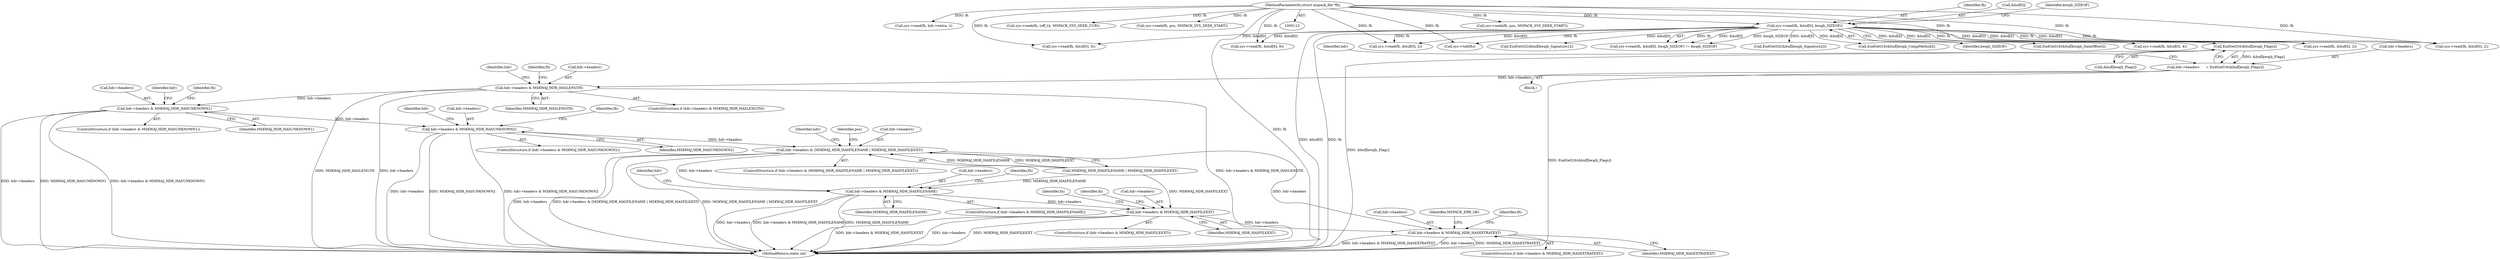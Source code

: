 digraph "0_libmspack_0b0ef9344255ff5acfac6b7af09198ac9c9756c8@array" {
"1000177" [label="(Call,EndGetI16(&buf[kwajh_Flags]))"];
"1000121" [label="(Call,sys->read(fh, &buf[0], kwajh_SIZEOF))"];
"1000114" [label="(MethodParameterIn,struct mspack_file *fh)"];
"1000173" [label="(Call,hdr->headers      = EndGetI16(&buf[kwajh_Flags]))"];
"1000203" [label="(Call,hdr->headers & MSKWAJ_HDR_HASLENGTH)"];
"1000231" [label="(Call,hdr->headers & MSKWAJ_HDR_HASUNKNOWN1)"];
"1000250" [label="(Call,hdr->headers & MSKWAJ_HDR_HASUNKNOWN2)"];
"1000285" [label="(Call,hdr->headers & (MSKWAJ_HDR_HASFILENAME | MSKWAJ_HDR_HASFILEEXT))"];
"1000319" [label="(Call,hdr->headers & MSKWAJ_HDR_HASFILENAME)"];
"1000376" [label="(Call,hdr->headers & MSKWAJ_HDR_HASFILEEXT)"];
"1000442" [label="(Call,hdr->headers & MSKWAJ_HDR_HASEXTRATEXT)"];
"1000285" [label="(Call,hdr->headers & (MSKWAJ_HDR_HASFILENAME | MSKWAJ_HDR_HASFILEEXT))"];
"1000327" [label="(Call,sys->read(fh, &buf[0], 9))"];
"1000444" [label="(Identifier,hdr)"];
"1000439" [label="(Identifier,fn)"];
"1000512" [label="(MethodReturn,static int)"];
"1000385" [label="(Identifier,fn)"];
"1000250" [label="(Call,hdr->headers & MSKWAJ_HDR_HASUNKNOWN2)"];
"1000287" [label="(Identifier,hdr)"];
"1000128" [label="(Identifier,kwajh_SIZEOF)"];
"1000319" [label="(Call,hdr->headers & MSKWAJ_HDR_HASFILENAME)"];
"1000258" [label="(Call,sys->read(fh, &buf[0], 2))"];
"1000122" [label="(Identifier,fh)"];
"1000232" [label="(Call,hdr->headers)"];
"1000177" [label="(Call,EndGetI16(&buf[kwajh_Flags]))"];
"1000446" [label="(Identifier,MSKWAJ_HDR_HASEXTRATEXT)"];
"1000137" [label="(Call,EndGetI32(&buf[kwajh_Signature1]))"];
"1000212" [label="(Identifier,fh)"];
"1000252" [label="(Identifier,hdr)"];
"1000249" [label="(ControlStructure,if (hdr->headers & MSKWAJ_HDR_HASUNKNOWN2))"];
"1000284" [label="(ControlStructure,if (hdr->headers & (MSKWAJ_HDR_HASFILENAME | MSKWAJ_HDR_HASFILEEXT)))"];
"1000380" [label="(Identifier,MSKWAJ_HDR_HASFILEEXT)"];
"1000204" [label="(Call,hdr->headers)"];
"1000295" [label="(Identifier,pos)"];
"1000323" [label="(Identifier,MSKWAJ_HDR_HASFILENAME)"];
"1000443" [label="(Call,hdr->headers)"];
"1000286" [label="(Call,hdr->headers)"];
"1000251" [label="(Call,hdr->headers)"];
"1000120" [label="(Call,sys->read(fh, &buf[0], kwajh_SIZEOF) != kwajh_SIZEOF)"];
"1000369" [label="(Call,sys->seek(fh, pos, MSPACK_SYS_SEEK_START))"];
"1000184" [label="(Identifier,hdr)"];
"1000203" [label="(Call,hdr->headers & MSKWAJ_HDR_HASLENGTH)"];
"1000289" [label="(Call,MSKWAJ_HDR_HASFILENAME | MSKWAJ_HDR_HASFILEEXT)"];
"1000230" [label="(ControlStructure,if (hdr->headers & MSKWAJ_HDR_HASUNKNOWN1))"];
"1000146" [label="(Call,EndGetI32(&buf[kwajh_Signature2]))"];
"1000211" [label="(Call,sys->read(fh, &buf[0], 4))"];
"1000320" [label="(Call,hdr->headers)"];
"1000178" [label="(Call,&buf[kwajh_Flags])"];
"1000376" [label="(Call,hdr->headers & MSKWAJ_HDR_HASFILEEXT)"];
"1000240" [label="(Identifier,fh)"];
"1000375" [label="(ControlStructure,if (hdr->headers & MSKWAJ_HDR_HASFILEEXT))"];
"1000207" [label="(Identifier,MSKWAJ_HDR_HASLENGTH)"];
"1000441" [label="(ControlStructure,if (hdr->headers & MSKWAJ_HDR_HASEXTRATEXT))"];
"1000159" [label="(Call,EndGetI16(&buf[kwajh_CompMethod]))"];
"1000489" [label="(Call,sys->read(fh, hdr->extra, i))"];
"1000127" [label="(Identifier,kwajh_SIZEOF)"];
"1000377" [label="(Call,hdr->headers)"];
"1000168" [label="(Call,EndGetI16(&buf[kwajh_DataOffset]))"];
"1000511" [label="(Identifier,MSPACK_ERR_OK)"];
"1000235" [label="(Identifier,MSKWAJ_HDR_HASUNKNOWN1)"];
"1000451" [label="(Identifier,fh)"];
"1000202" [label="(ControlStructure,if (hdr->headers & MSKWAJ_HDR_HASLENGTH))"];
"1000233" [label="(Identifier,hdr)"];
"1000116" [label="(Block,)"];
"1000450" [label="(Call,sys->read(fh, &buf[0], 2))"];
"1000114" [label="(MethodParameterIn,struct mspack_file *fh)"];
"1000174" [label="(Call,hdr->headers)"];
"1000231" [label="(Call,hdr->headers & MSKWAJ_HDR_HASUNKNOWN1)"];
"1000276" [label="(Call,sys->seek(fh, (off_t)i, MSPACK_SYS_SEEK_CUR))"];
"1000173" [label="(Call,hdr->headers      = EndGetI16(&buf[kwajh_Flags]))"];
"1000431" [label="(Call,sys->seek(fh, pos, MSPACK_SYS_SEEK_START))"];
"1000259" [label="(Identifier,fh)"];
"1000442" [label="(Call,hdr->headers & MSKWAJ_HDR_HASEXTRATEXT)"];
"1000328" [label="(Identifier,fh)"];
"1000389" [label="(Call,sys->read(fh, &buf[0], 4))"];
"1000121" [label="(Call,sys->read(fh, &buf[0], kwajh_SIZEOF))"];
"1000239" [label="(Call,sys->read(fh, &buf[0], 2))"];
"1000378" [label="(Identifier,hdr)"];
"1000123" [label="(Call,&buf[0])"];
"1000318" [label="(ControlStructure,if (hdr->headers & MSKWAJ_HDR_HASFILENAME))"];
"1000296" [label="(Call,sys->tell(fh))"];
"1000254" [label="(Identifier,MSKWAJ_HDR_HASUNKNOWN2)"];
"1000177" -> "1000173"  [label="AST: "];
"1000177" -> "1000178"  [label="CFG: "];
"1000178" -> "1000177"  [label="AST: "];
"1000173" -> "1000177"  [label="CFG: "];
"1000177" -> "1000512"  [label="DDG: &buf[kwajh_Flags]"];
"1000177" -> "1000173"  [label="DDG: &buf[kwajh_Flags]"];
"1000121" -> "1000177"  [label="DDG: &buf[0]"];
"1000121" -> "1000120"  [label="AST: "];
"1000121" -> "1000127"  [label="CFG: "];
"1000122" -> "1000121"  [label="AST: "];
"1000123" -> "1000121"  [label="AST: "];
"1000127" -> "1000121"  [label="AST: "];
"1000128" -> "1000121"  [label="CFG: "];
"1000121" -> "1000512"  [label="DDG: &buf[0]"];
"1000121" -> "1000512"  [label="DDG: fh"];
"1000121" -> "1000120"  [label="DDG: fh"];
"1000121" -> "1000120"  [label="DDG: &buf[0]"];
"1000121" -> "1000120"  [label="DDG: kwajh_SIZEOF"];
"1000114" -> "1000121"  [label="DDG: fh"];
"1000121" -> "1000137"  [label="DDG: &buf[0]"];
"1000121" -> "1000146"  [label="DDG: &buf[0]"];
"1000121" -> "1000159"  [label="DDG: &buf[0]"];
"1000121" -> "1000168"  [label="DDG: &buf[0]"];
"1000121" -> "1000211"  [label="DDG: fh"];
"1000121" -> "1000211"  [label="DDG: &buf[0]"];
"1000121" -> "1000239"  [label="DDG: fh"];
"1000121" -> "1000239"  [label="DDG: &buf[0]"];
"1000121" -> "1000258"  [label="DDG: fh"];
"1000121" -> "1000258"  [label="DDG: &buf[0]"];
"1000121" -> "1000296"  [label="DDG: fh"];
"1000121" -> "1000327"  [label="DDG: &buf[0]"];
"1000121" -> "1000389"  [label="DDG: &buf[0]"];
"1000121" -> "1000450"  [label="DDG: fh"];
"1000121" -> "1000450"  [label="DDG: &buf[0]"];
"1000114" -> "1000112"  [label="AST: "];
"1000114" -> "1000512"  [label="DDG: fh"];
"1000114" -> "1000211"  [label="DDG: fh"];
"1000114" -> "1000239"  [label="DDG: fh"];
"1000114" -> "1000258"  [label="DDG: fh"];
"1000114" -> "1000276"  [label="DDG: fh"];
"1000114" -> "1000296"  [label="DDG: fh"];
"1000114" -> "1000327"  [label="DDG: fh"];
"1000114" -> "1000369"  [label="DDG: fh"];
"1000114" -> "1000389"  [label="DDG: fh"];
"1000114" -> "1000431"  [label="DDG: fh"];
"1000114" -> "1000450"  [label="DDG: fh"];
"1000114" -> "1000489"  [label="DDG: fh"];
"1000173" -> "1000116"  [label="AST: "];
"1000174" -> "1000173"  [label="AST: "];
"1000184" -> "1000173"  [label="CFG: "];
"1000173" -> "1000512"  [label="DDG: EndGetI16(&buf[kwajh_Flags])"];
"1000173" -> "1000203"  [label="DDG: hdr->headers"];
"1000203" -> "1000202"  [label="AST: "];
"1000203" -> "1000207"  [label="CFG: "];
"1000204" -> "1000203"  [label="AST: "];
"1000207" -> "1000203"  [label="AST: "];
"1000212" -> "1000203"  [label="CFG: "];
"1000233" -> "1000203"  [label="CFG: "];
"1000203" -> "1000512"  [label="DDG: hdr->headers & MSKWAJ_HDR_HASLENGTH"];
"1000203" -> "1000512"  [label="DDG: MSKWAJ_HDR_HASLENGTH"];
"1000203" -> "1000512"  [label="DDG: hdr->headers"];
"1000203" -> "1000231"  [label="DDG: hdr->headers"];
"1000231" -> "1000230"  [label="AST: "];
"1000231" -> "1000235"  [label="CFG: "];
"1000232" -> "1000231"  [label="AST: "];
"1000235" -> "1000231"  [label="AST: "];
"1000240" -> "1000231"  [label="CFG: "];
"1000252" -> "1000231"  [label="CFG: "];
"1000231" -> "1000512"  [label="DDG: MSKWAJ_HDR_HASUNKNOWN1"];
"1000231" -> "1000512"  [label="DDG: hdr->headers & MSKWAJ_HDR_HASUNKNOWN1"];
"1000231" -> "1000512"  [label="DDG: hdr->headers"];
"1000231" -> "1000250"  [label="DDG: hdr->headers"];
"1000250" -> "1000249"  [label="AST: "];
"1000250" -> "1000254"  [label="CFG: "];
"1000251" -> "1000250"  [label="AST: "];
"1000254" -> "1000250"  [label="AST: "];
"1000259" -> "1000250"  [label="CFG: "];
"1000287" -> "1000250"  [label="CFG: "];
"1000250" -> "1000512"  [label="DDG: hdr->headers"];
"1000250" -> "1000512"  [label="DDG: MSKWAJ_HDR_HASUNKNOWN2"];
"1000250" -> "1000512"  [label="DDG: hdr->headers & MSKWAJ_HDR_HASUNKNOWN2"];
"1000250" -> "1000285"  [label="DDG: hdr->headers"];
"1000285" -> "1000284"  [label="AST: "];
"1000285" -> "1000289"  [label="CFG: "];
"1000286" -> "1000285"  [label="AST: "];
"1000289" -> "1000285"  [label="AST: "];
"1000295" -> "1000285"  [label="CFG: "];
"1000444" -> "1000285"  [label="CFG: "];
"1000285" -> "1000512"  [label="DDG: hdr->headers"];
"1000285" -> "1000512"  [label="DDG: hdr->headers & (MSKWAJ_HDR_HASFILENAME | MSKWAJ_HDR_HASFILEEXT)"];
"1000285" -> "1000512"  [label="DDG: MSKWAJ_HDR_HASFILENAME | MSKWAJ_HDR_HASFILEEXT"];
"1000289" -> "1000285"  [label="DDG: MSKWAJ_HDR_HASFILENAME"];
"1000289" -> "1000285"  [label="DDG: MSKWAJ_HDR_HASFILEEXT"];
"1000285" -> "1000319"  [label="DDG: hdr->headers"];
"1000285" -> "1000442"  [label="DDG: hdr->headers"];
"1000319" -> "1000318"  [label="AST: "];
"1000319" -> "1000323"  [label="CFG: "];
"1000320" -> "1000319"  [label="AST: "];
"1000323" -> "1000319"  [label="AST: "];
"1000328" -> "1000319"  [label="CFG: "];
"1000378" -> "1000319"  [label="CFG: "];
"1000319" -> "1000512"  [label="DDG: hdr->headers & MSKWAJ_HDR_HASFILENAME"];
"1000319" -> "1000512"  [label="DDG: MSKWAJ_HDR_HASFILENAME"];
"1000319" -> "1000512"  [label="DDG: hdr->headers"];
"1000289" -> "1000319"  [label="DDG: MSKWAJ_HDR_HASFILENAME"];
"1000319" -> "1000376"  [label="DDG: hdr->headers"];
"1000376" -> "1000375"  [label="AST: "];
"1000376" -> "1000380"  [label="CFG: "];
"1000377" -> "1000376"  [label="AST: "];
"1000380" -> "1000376"  [label="AST: "];
"1000385" -> "1000376"  [label="CFG: "];
"1000439" -> "1000376"  [label="CFG: "];
"1000376" -> "1000512"  [label="DDG: hdr->headers & MSKWAJ_HDR_HASFILEEXT"];
"1000376" -> "1000512"  [label="DDG: hdr->headers"];
"1000376" -> "1000512"  [label="DDG: MSKWAJ_HDR_HASFILEEXT"];
"1000289" -> "1000376"  [label="DDG: MSKWAJ_HDR_HASFILEEXT"];
"1000376" -> "1000442"  [label="DDG: hdr->headers"];
"1000442" -> "1000441"  [label="AST: "];
"1000442" -> "1000446"  [label="CFG: "];
"1000443" -> "1000442"  [label="AST: "];
"1000446" -> "1000442"  [label="AST: "];
"1000451" -> "1000442"  [label="CFG: "];
"1000511" -> "1000442"  [label="CFG: "];
"1000442" -> "1000512"  [label="DDG: hdr->headers & MSKWAJ_HDR_HASEXTRATEXT"];
"1000442" -> "1000512"  [label="DDG: hdr->headers"];
"1000442" -> "1000512"  [label="DDG: MSKWAJ_HDR_HASEXTRATEXT"];
}
